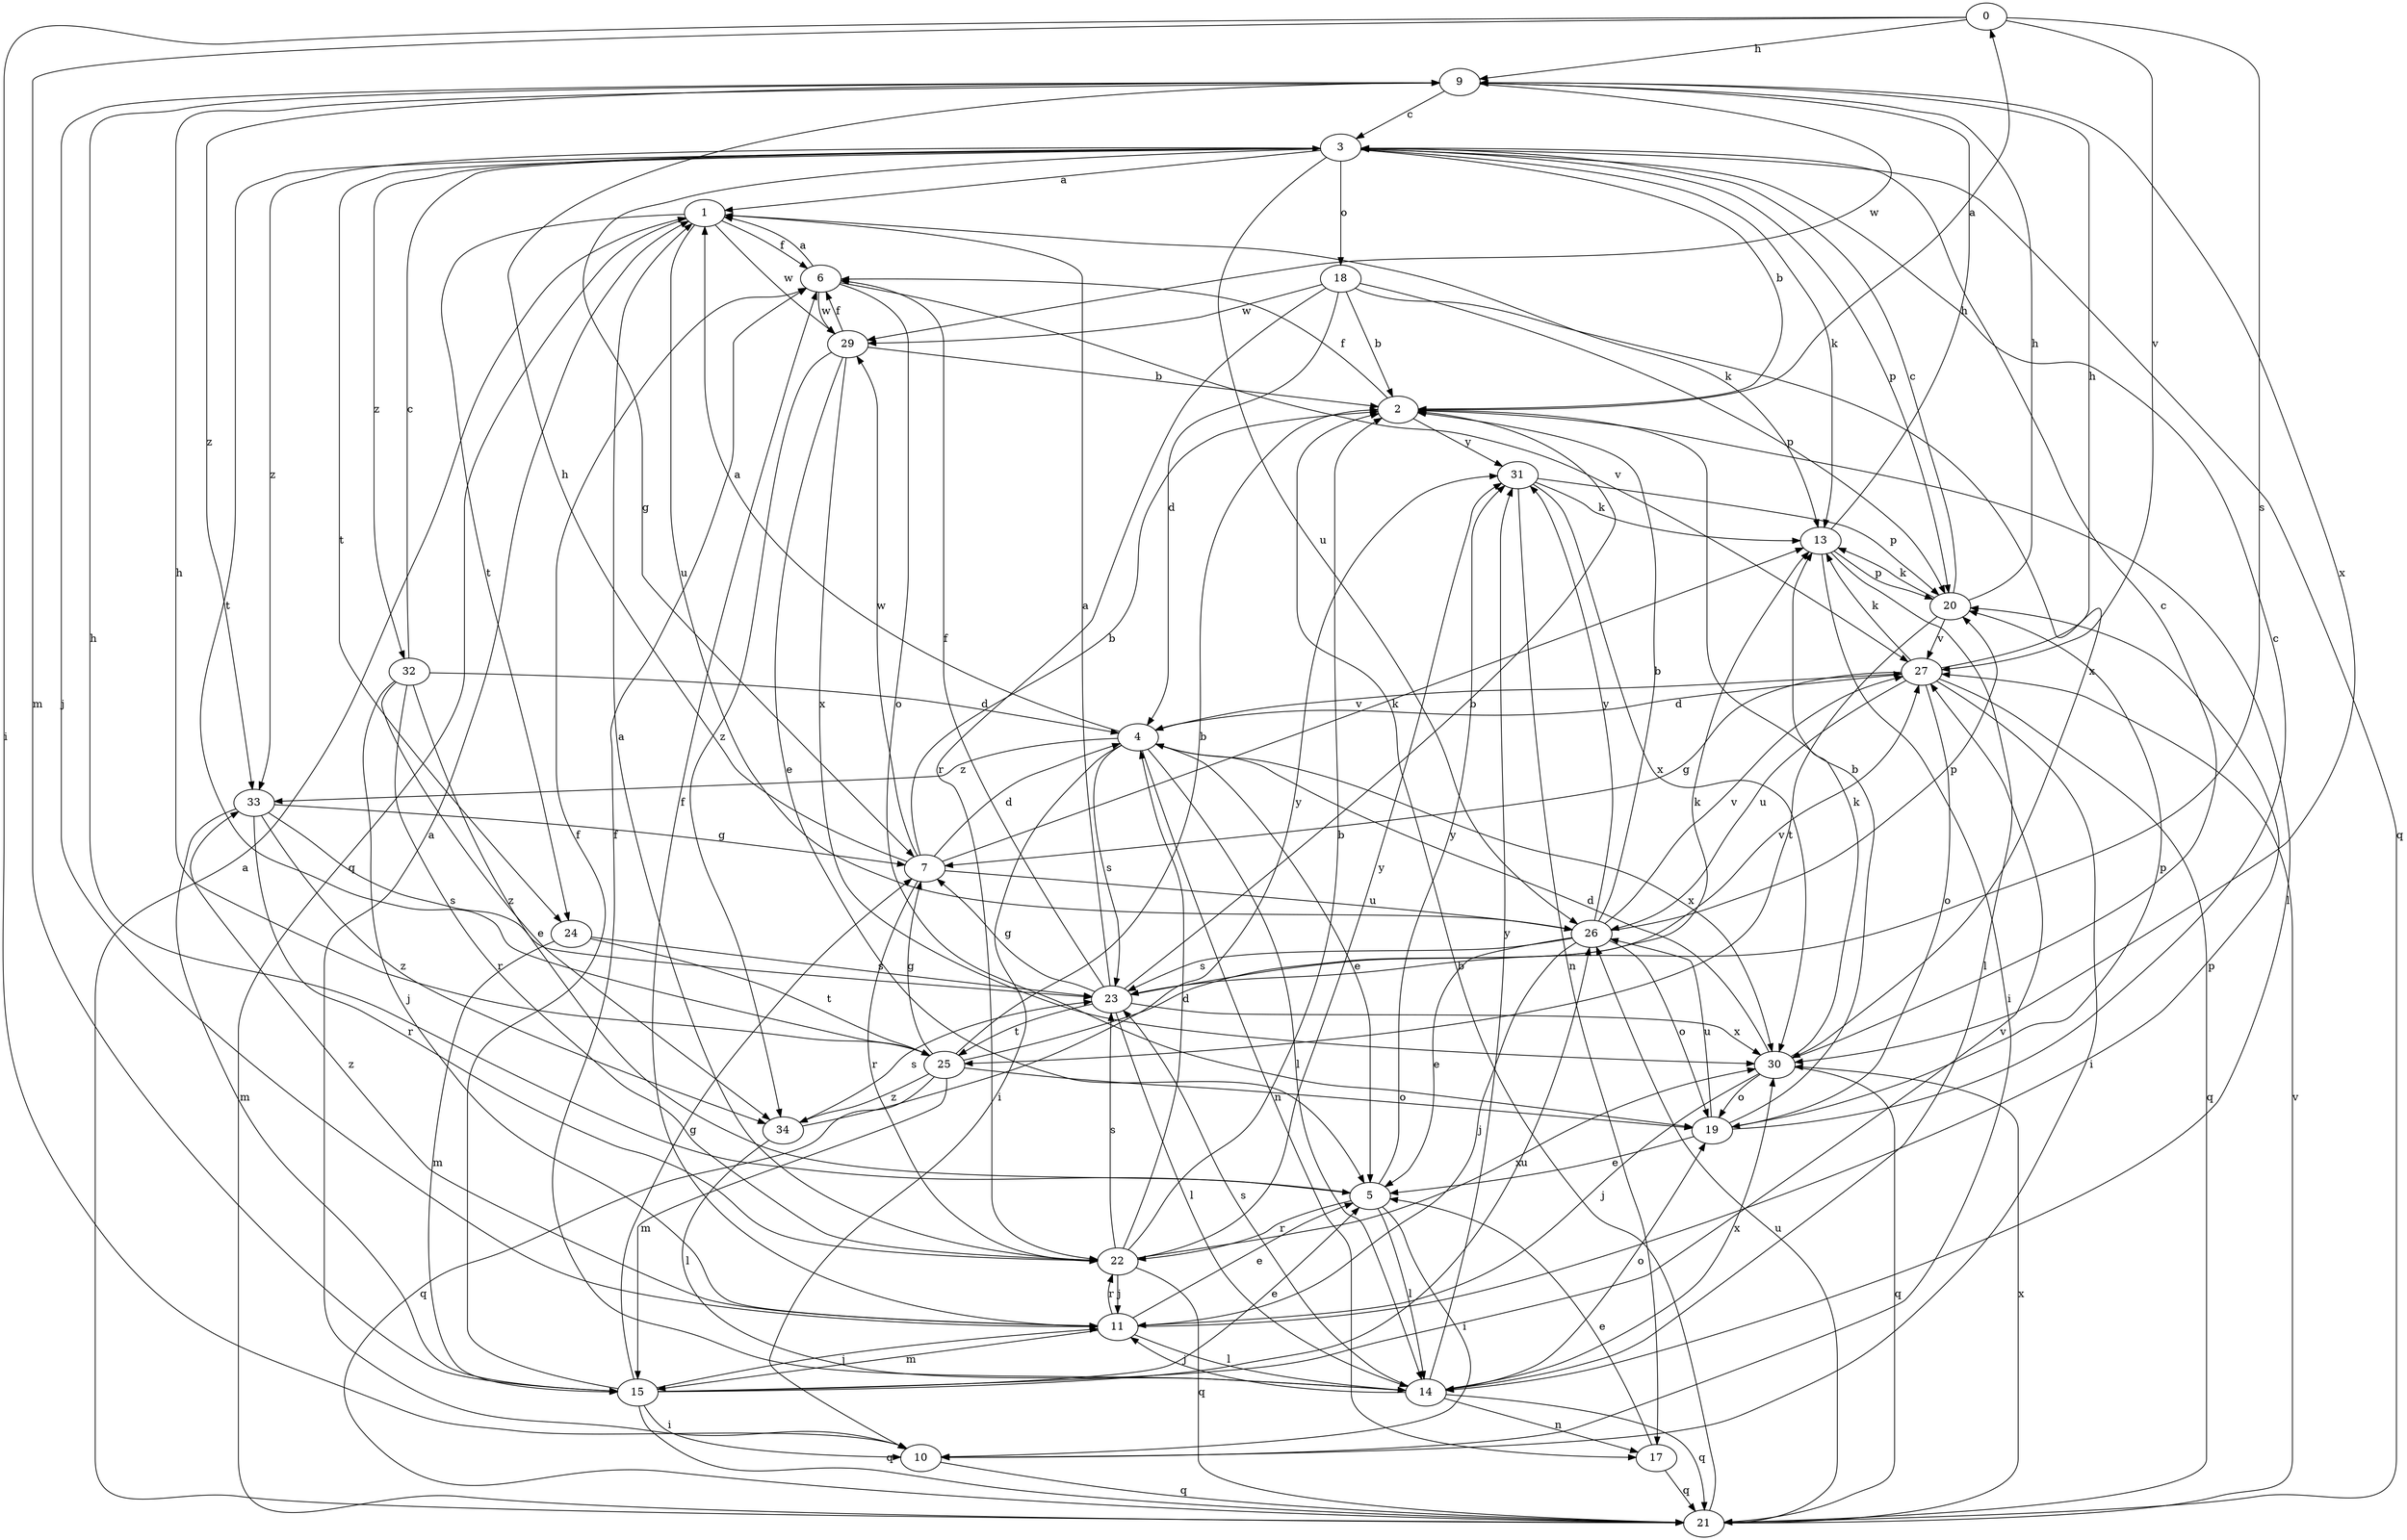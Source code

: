 strict digraph  {
0;
1;
2;
3;
4;
5;
6;
7;
9;
10;
11;
13;
14;
15;
17;
18;
19;
20;
21;
22;
23;
24;
25;
26;
27;
29;
30;
31;
32;
33;
34;
0 -> 9  [label=h];
0 -> 10  [label=i];
0 -> 15  [label=m];
0 -> 23  [label=s];
0 -> 27  [label=v];
1 -> 6  [label=f];
1 -> 13  [label=k];
1 -> 21  [label=q];
1 -> 24  [label=t];
1 -> 26  [label=u];
1 -> 29  [label=w];
2 -> 0  [label=a];
2 -> 6  [label=f];
2 -> 14  [label=l];
2 -> 31  [label=y];
3 -> 1  [label=a];
3 -> 2  [label=b];
3 -> 7  [label=g];
3 -> 13  [label=k];
3 -> 18  [label=o];
3 -> 20  [label=p];
3 -> 21  [label=q];
3 -> 24  [label=t];
3 -> 25  [label=t];
3 -> 26  [label=u];
3 -> 32  [label=z];
3 -> 33  [label=z];
4 -> 1  [label=a];
4 -> 5  [label=e];
4 -> 10  [label=i];
4 -> 14  [label=l];
4 -> 17  [label=n];
4 -> 23  [label=s];
4 -> 27  [label=v];
4 -> 30  [label=x];
4 -> 33  [label=z];
5 -> 9  [label=h];
5 -> 10  [label=i];
5 -> 14  [label=l];
5 -> 22  [label=r];
5 -> 31  [label=y];
6 -> 1  [label=a];
6 -> 19  [label=o];
6 -> 27  [label=v];
6 -> 29  [label=w];
7 -> 2  [label=b];
7 -> 4  [label=d];
7 -> 9  [label=h];
7 -> 13  [label=k];
7 -> 22  [label=r];
7 -> 26  [label=u];
7 -> 29  [label=w];
9 -> 3  [label=c];
9 -> 11  [label=j];
9 -> 29  [label=w];
9 -> 30  [label=x];
9 -> 33  [label=z];
10 -> 1  [label=a];
10 -> 21  [label=q];
11 -> 5  [label=e];
11 -> 6  [label=f];
11 -> 14  [label=l];
11 -> 15  [label=m];
11 -> 20  [label=p];
11 -> 22  [label=r];
11 -> 33  [label=z];
13 -> 9  [label=h];
13 -> 10  [label=i];
13 -> 14  [label=l];
13 -> 20  [label=p];
14 -> 6  [label=f];
14 -> 11  [label=j];
14 -> 17  [label=n];
14 -> 19  [label=o];
14 -> 21  [label=q];
14 -> 23  [label=s];
14 -> 30  [label=x];
14 -> 31  [label=y];
15 -> 5  [label=e];
15 -> 6  [label=f];
15 -> 7  [label=g];
15 -> 10  [label=i];
15 -> 11  [label=j];
15 -> 21  [label=q];
15 -> 26  [label=u];
15 -> 27  [label=v];
17 -> 5  [label=e];
17 -> 21  [label=q];
18 -> 2  [label=b];
18 -> 4  [label=d];
18 -> 20  [label=p];
18 -> 22  [label=r];
18 -> 29  [label=w];
18 -> 30  [label=x];
19 -> 2  [label=b];
19 -> 3  [label=c];
19 -> 5  [label=e];
19 -> 20  [label=p];
19 -> 26  [label=u];
20 -> 3  [label=c];
20 -> 9  [label=h];
20 -> 13  [label=k];
20 -> 25  [label=t];
20 -> 27  [label=v];
21 -> 1  [label=a];
21 -> 2  [label=b];
21 -> 26  [label=u];
21 -> 27  [label=v];
21 -> 30  [label=x];
22 -> 1  [label=a];
22 -> 2  [label=b];
22 -> 4  [label=d];
22 -> 11  [label=j];
22 -> 21  [label=q];
22 -> 23  [label=s];
22 -> 30  [label=x];
22 -> 31  [label=y];
23 -> 1  [label=a];
23 -> 2  [label=b];
23 -> 6  [label=f];
23 -> 7  [label=g];
23 -> 14  [label=l];
23 -> 25  [label=t];
23 -> 27  [label=v];
23 -> 30  [label=x];
24 -> 15  [label=m];
24 -> 23  [label=s];
24 -> 25  [label=t];
25 -> 2  [label=b];
25 -> 7  [label=g];
25 -> 9  [label=h];
25 -> 13  [label=k];
25 -> 15  [label=m];
25 -> 19  [label=o];
25 -> 21  [label=q];
25 -> 34  [label=z];
26 -> 2  [label=b];
26 -> 5  [label=e];
26 -> 11  [label=j];
26 -> 19  [label=o];
26 -> 20  [label=p];
26 -> 23  [label=s];
26 -> 27  [label=v];
26 -> 31  [label=y];
27 -> 4  [label=d];
27 -> 7  [label=g];
27 -> 9  [label=h];
27 -> 10  [label=i];
27 -> 13  [label=k];
27 -> 19  [label=o];
27 -> 21  [label=q];
27 -> 26  [label=u];
29 -> 2  [label=b];
29 -> 5  [label=e];
29 -> 6  [label=f];
29 -> 30  [label=x];
29 -> 34  [label=z];
30 -> 3  [label=c];
30 -> 4  [label=d];
30 -> 11  [label=j];
30 -> 13  [label=k];
30 -> 19  [label=o];
30 -> 21  [label=q];
31 -> 13  [label=k];
31 -> 17  [label=n];
31 -> 20  [label=p];
31 -> 30  [label=x];
32 -> 3  [label=c];
32 -> 4  [label=d];
32 -> 5  [label=e];
32 -> 11  [label=j];
32 -> 22  [label=r];
32 -> 34  [label=z];
33 -> 7  [label=g];
33 -> 15  [label=m];
33 -> 22  [label=r];
33 -> 23  [label=s];
33 -> 34  [label=z];
34 -> 14  [label=l];
34 -> 23  [label=s];
34 -> 31  [label=y];
}

